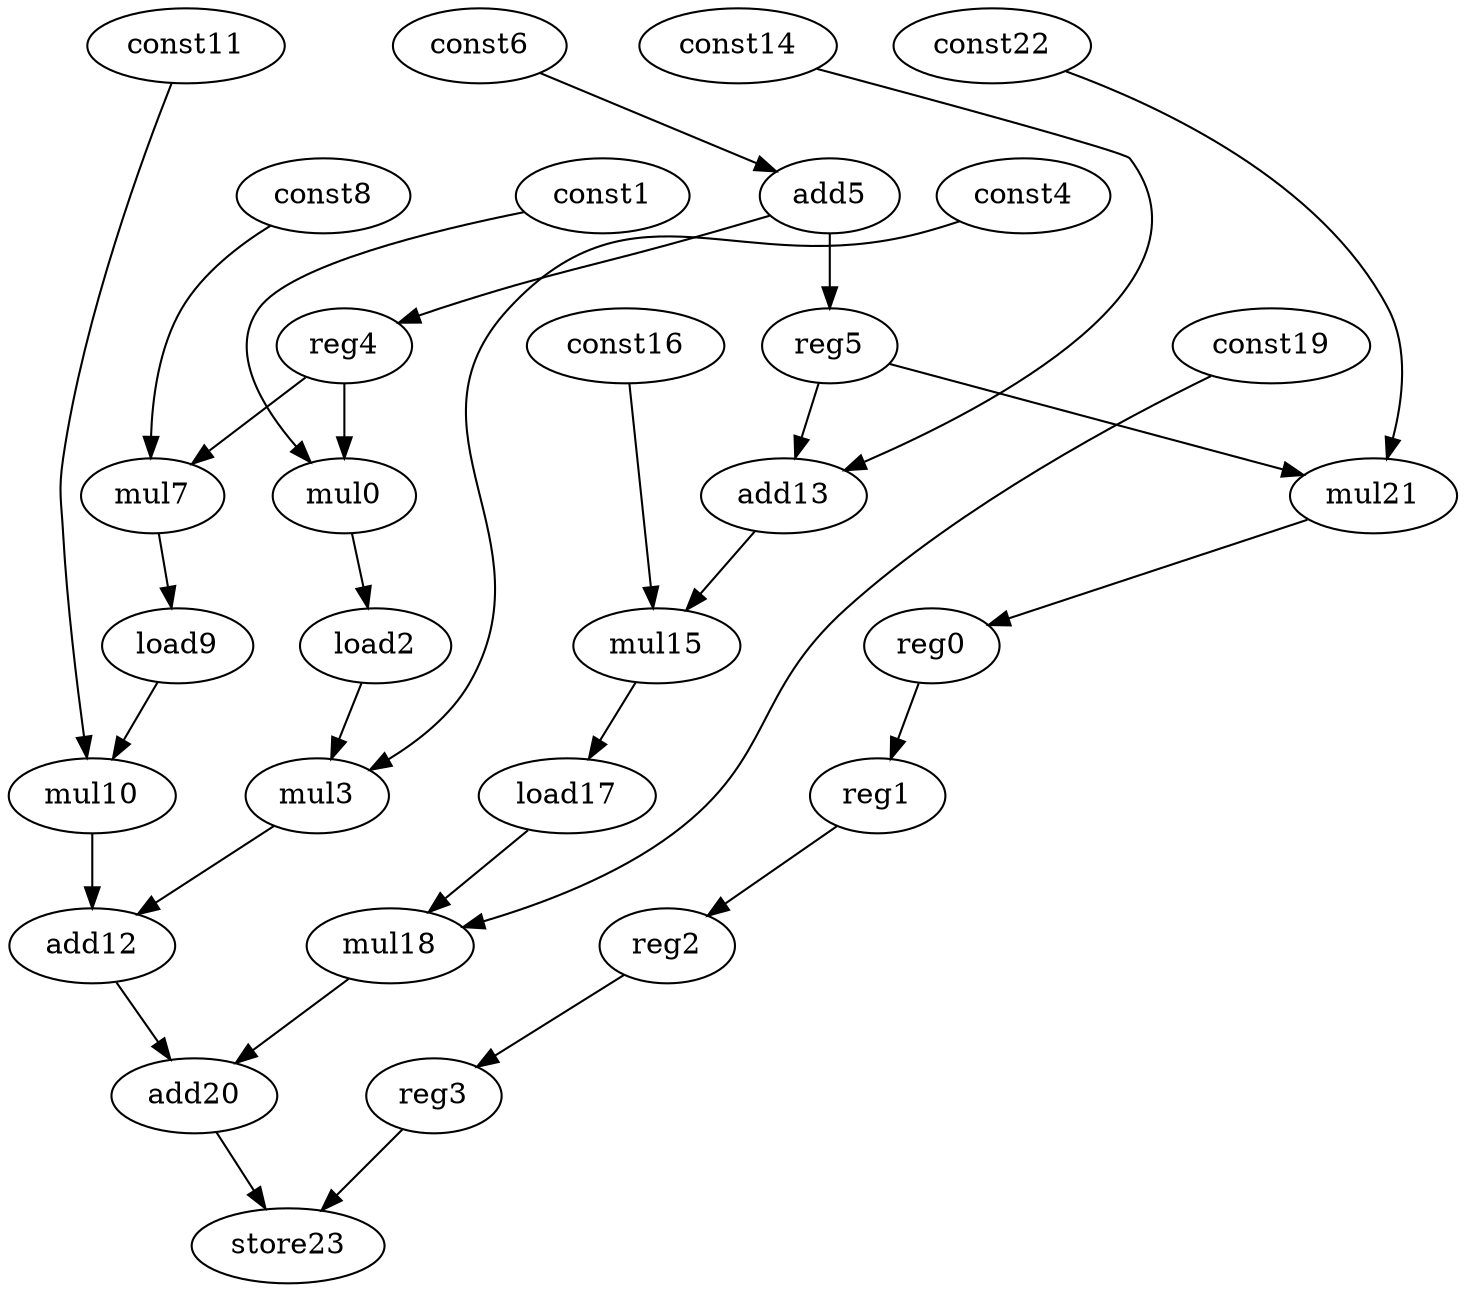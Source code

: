 digraph G {
    mul0;
    load2;
    const1;
    mul3;
    add12;
    const4;
    add5;
    reg4;
    reg5;
    const6;
    mul7;
    load9;
    const8;
    mul10;
    const11;
    add20;
    add13;
    mul15;
    const14;
    load17;
    const16;
    mul18;
    const19;
    store23;
    mul21;
    reg0;
    const22;
    reg1;
    reg2;
    reg3;
    mul0 -> load2 [weight=0];
    load2 -> mul3 [weight=0];
    const1 -> mul0 [weight=0];
    mul3 -> add12 [weight=0];
    add12 -> add20 [weight=0];
    const4 -> mul3 [weight=0];
    add5 -> reg4 [weight=2];
    add5 -> reg5 [weight=3];
    reg4 -> mul7 [weight=0];
    reg4 -> mul0 [weight=1];
    reg5 -> add13 [weight=0];
    reg5 -> mul21 [weight=0];
    const6 -> add5 [weight=0];
    mul7 -> load9 [weight=0];
    load9 -> mul10 [weight=0];
    const8 -> mul7 [weight=0];
    mul10 -> add12 [weight=1];
    const11 -> mul10 [weight=0];
    add20 -> store23 [weight=0];
    add13 -> mul15 [weight=0];
    mul15 -> load17 [weight=0];
    const14 -> add13 [weight=0];
    load17 -> mul18 [weight=0];
    const16 -> mul15 [weight=0];
    mul18 -> add20 [weight=0];
    const19 -> mul18 [weight=0];
    mul21 -> reg0 [weight=0];
    reg0 -> reg1 [weight=0];
    const22 -> mul21 [weight=0];
    reg1 -> reg2 [weight=0];
    reg2 -> reg3 [weight=0];
    reg3 -> store23 [weight=0];
}
